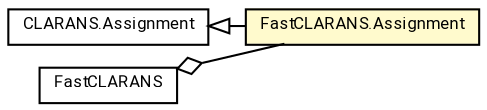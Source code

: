 #!/usr/local/bin/dot
#
# Class diagram 
# Generated by UMLGraph version R5_7_2-60-g0e99a6 (http://www.spinellis.gr/umlgraph/)
#

digraph G {
	graph [fontnames="svg"]
	edge [fontname="Roboto",fontsize=7,labelfontname="Roboto",labelfontsize=7,color="black"];
	node [fontname="Roboto",fontcolor="black",fontsize=8,shape=plaintext,margin=0,width=0,height=0];
	nodesep=0.15;
	ranksep=0.25;
	rankdir=LR;
	// de.lmu.ifi.dbs.elki.algorithm.clustering.kmeans.CLARANS.Assignment
	c4274956 [label=<<table title="de.lmu.ifi.dbs.elki.algorithm.clustering.kmeans.CLARANS.Assignment" border="0" cellborder="1" cellspacing="0" cellpadding="2" href="CLARANS.Assignment.html" target="_parent">
		<tr><td><table border="0" cellspacing="0" cellpadding="1">
		<tr><td align="center" balign="center"> <font face="Roboto">CLARANS.Assignment</font> </td></tr>
		</table></td></tr>
		</table>>, URL="CLARANS.Assignment.html"];
	// de.lmu.ifi.dbs.elki.algorithm.clustering.kmeans.FastCLARANS<V>
	c4274960 [label=<<table title="de.lmu.ifi.dbs.elki.algorithm.clustering.kmeans.FastCLARANS" border="0" cellborder="1" cellspacing="0" cellpadding="2" href="FastCLARANS.html" target="_parent">
		<tr><td><table border="0" cellspacing="0" cellpadding="1">
		<tr><td align="center" balign="center"> <font face="Roboto">FastCLARANS</font> </td></tr>
		</table></td></tr>
		</table>>, URL="FastCLARANS.html"];
	// de.lmu.ifi.dbs.elki.algorithm.clustering.kmeans.FastCLARANS.Assignment
	c4274961 [label=<<table title="de.lmu.ifi.dbs.elki.algorithm.clustering.kmeans.FastCLARANS.Assignment" border="0" cellborder="1" cellspacing="0" cellpadding="2" bgcolor="lemonChiffon" href="FastCLARANS.Assignment.html" target="_parent">
		<tr><td><table border="0" cellspacing="0" cellpadding="1">
		<tr><td align="center" balign="center"> <font face="Roboto">FastCLARANS.Assignment</font> </td></tr>
		</table></td></tr>
		</table>>, URL="FastCLARANS.Assignment.html"];
	// de.lmu.ifi.dbs.elki.algorithm.clustering.kmeans.FastCLARANS<V> has de.lmu.ifi.dbs.elki.algorithm.clustering.kmeans.FastCLARANS.Assignment
	c4274960 -> c4274961 [arrowhead=none,arrowtail=ediamond,dir=back,weight=4];
	// de.lmu.ifi.dbs.elki.algorithm.clustering.kmeans.FastCLARANS.Assignment extends de.lmu.ifi.dbs.elki.algorithm.clustering.kmeans.CLARANS.Assignment
	c4274956 -> c4274961 [arrowtail=empty,dir=back,weight=10];
}


